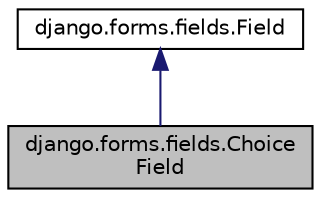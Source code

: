 digraph "django.forms.fields.ChoiceField"
{
 // LATEX_PDF_SIZE
  edge [fontname="Helvetica",fontsize="10",labelfontname="Helvetica",labelfontsize="10"];
  node [fontname="Helvetica",fontsize="10",shape=record];
  Node1 [label="django.forms.fields.Choice\lField",height=0.2,width=0.4,color="black", fillcolor="grey75", style="filled", fontcolor="black",tooltip=" "];
  Node2 -> Node1 [dir="back",color="midnightblue",fontsize="10",style="solid",fontname="Helvetica"];
  Node2 [label="django.forms.fields.Field",height=0.2,width=0.4,color="black", fillcolor="white", style="filled",URL="$classdjango_1_1forms_1_1fields_1_1_field.html",tooltip=" "];
}
